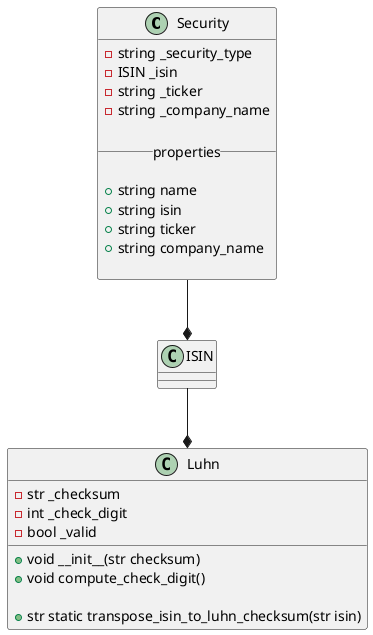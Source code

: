 @startuml
'https://plantuml.com/class-diagram

Security --* ISIN
ISIN --* Luhn

class Security {
    - string _security_type
    - ISIN _isin
    - string _ticker
    - string _company_name

    __properties__

    + string name
    + string isin
    + string ticker
    + string company_name

}

class ISIN {}

class Luhn {
- str _checksum
- int _check_digit
- bool _valid

+ void __init__(str checksum)
+ void compute_check_digit()

+ str static transpose_isin_to_luhn_checksum(str isin)

}


@enduml
